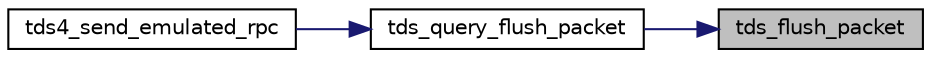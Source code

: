 digraph "tds_flush_packet"
{
 // LATEX_PDF_SIZE
  edge [fontname="Helvetica",fontsize="10",labelfontname="Helvetica",labelfontsize="10"];
  node [fontname="Helvetica",fontsize="10",shape=record];
  rankdir="RL";
  Node1 [label="tds_flush_packet",height=0.2,width=0.4,color="black", fillcolor="grey75", style="filled", fontcolor="black",tooltip="Flush packet to server."];
  Node1 -> Node2 [dir="back",color="midnightblue",fontsize="10",style="solid",fontname="Helvetica"];
  Node2 [label="tds_query_flush_packet",height=0.2,width=0.4,color="black", fillcolor="white", style="filled",URL="$a00563.html#gada27f4cfce925240ad33b71b63ca692d",tooltip="Flush query packet."];
  Node2 -> Node3 [dir="back",color="midnightblue",fontsize="10",style="solid",fontname="Helvetica"];
  Node3 [label="tds4_send_emulated_rpc",height=0.2,width=0.4,color="black", fillcolor="white", style="filled",URL="$a00563.html#ga2d0a06c1a30dd2470dc7a788de21b080",tooltip="Send RPC as string query."];
}
